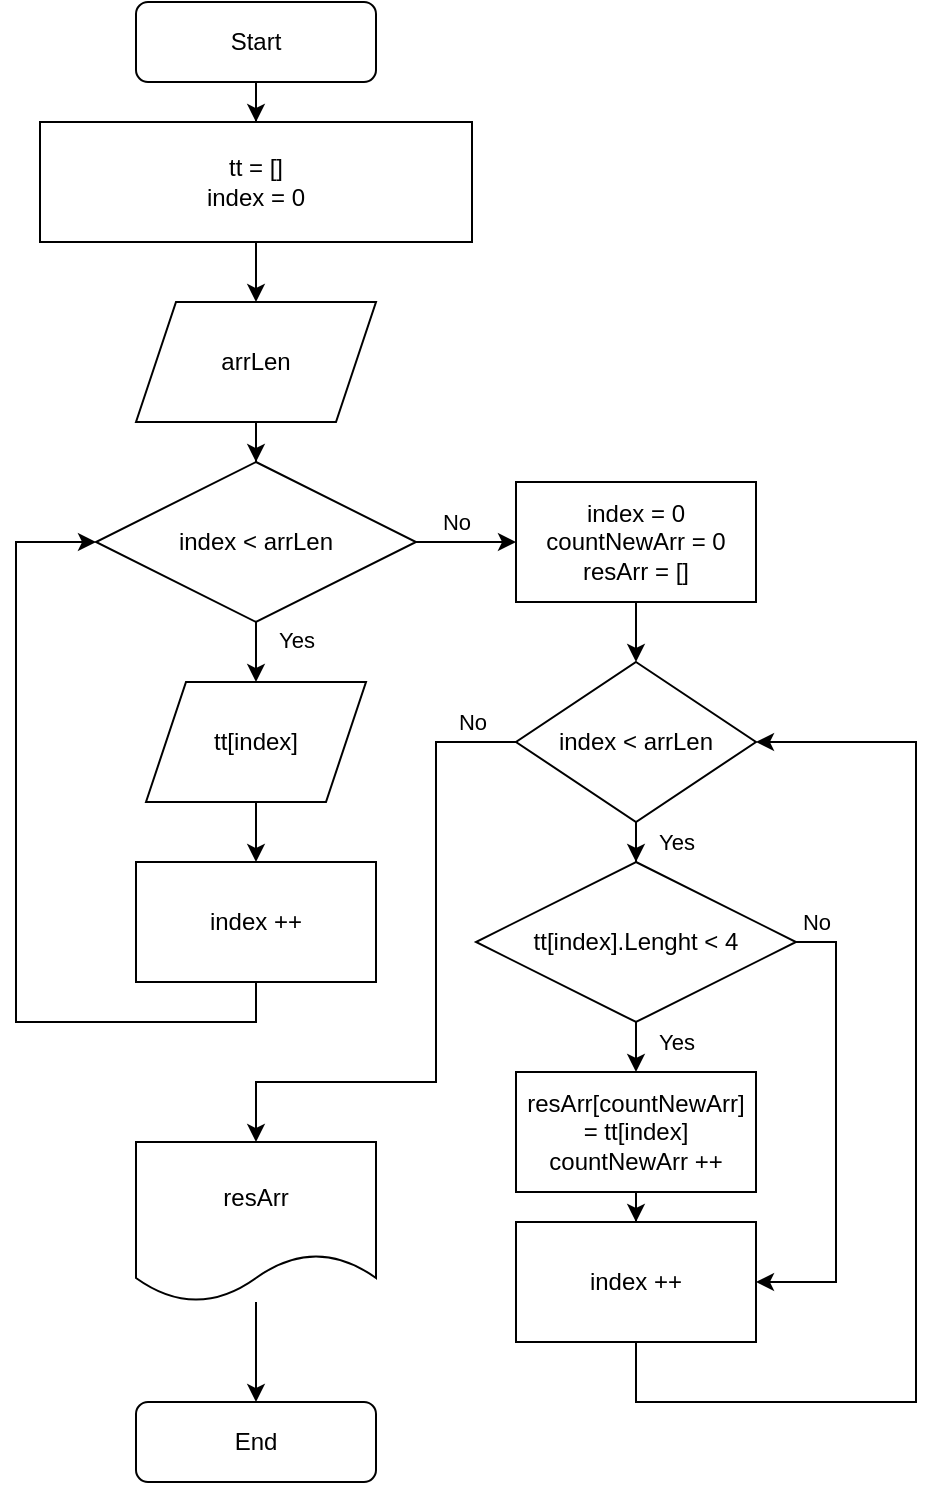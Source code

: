 <mxfile version="21.6.1" type="device">
  <diagram id="C5RBs43oDa-KdzZeNtuy" name="Page-1">
    <mxGraphModel dx="989" dy="539" grid="1" gridSize="10" guides="1" tooltips="1" connect="1" arrows="1" fold="1" page="1" pageScale="1" pageWidth="827" pageHeight="1169" math="0" shadow="0">
      <root>
        <mxCell id="WIyWlLk6GJQsqaUBKTNV-0" />
        <mxCell id="WIyWlLk6GJQsqaUBKTNV-1" parent="WIyWlLk6GJQsqaUBKTNV-0" />
        <mxCell id="ZCCGvJV5tDMOx1kuHRk9-1" value="" style="edgeStyle=orthogonalEdgeStyle;rounded=0;orthogonalLoop=1;jettySize=auto;html=1;" edge="1" parent="WIyWlLk6GJQsqaUBKTNV-1" source="WIyWlLk6GJQsqaUBKTNV-3" target="ZCCGvJV5tDMOx1kuHRk9-0">
          <mxGeometry relative="1" as="geometry" />
        </mxCell>
        <mxCell id="WIyWlLk6GJQsqaUBKTNV-3" value="Start" style="rounded=1;whiteSpace=wrap;html=1;fontSize=12;glass=0;strokeWidth=1;shadow=0;" parent="WIyWlLk6GJQsqaUBKTNV-1" vertex="1">
          <mxGeometry x="170" y="20" width="120" height="40" as="geometry" />
        </mxCell>
        <mxCell id="WIyWlLk6GJQsqaUBKTNV-11" value="End" style="rounded=1;whiteSpace=wrap;html=1;fontSize=12;glass=0;strokeWidth=1;shadow=0;" parent="WIyWlLk6GJQsqaUBKTNV-1" vertex="1">
          <mxGeometry x="170" y="720" width="120" height="40" as="geometry" />
        </mxCell>
        <mxCell id="ZCCGvJV5tDMOx1kuHRk9-3" value="" style="edgeStyle=orthogonalEdgeStyle;rounded=0;orthogonalLoop=1;jettySize=auto;html=1;" edge="1" parent="WIyWlLk6GJQsqaUBKTNV-1" source="ZCCGvJV5tDMOx1kuHRk9-0" target="ZCCGvJV5tDMOx1kuHRk9-2">
          <mxGeometry relative="1" as="geometry" />
        </mxCell>
        <mxCell id="ZCCGvJV5tDMOx1kuHRk9-0" value="&lt;div&gt;tt = []&lt;/div&gt;&lt;div&gt;index = 0&lt;br&gt;&lt;/div&gt;" style="rounded=0;whiteSpace=wrap;html=1;" vertex="1" parent="WIyWlLk6GJQsqaUBKTNV-1">
          <mxGeometry x="122" y="80" width="216" height="60" as="geometry" />
        </mxCell>
        <mxCell id="ZCCGvJV5tDMOx1kuHRk9-5" value="" style="edgeStyle=orthogonalEdgeStyle;rounded=0;orthogonalLoop=1;jettySize=auto;html=1;" edge="1" parent="WIyWlLk6GJQsqaUBKTNV-1" source="ZCCGvJV5tDMOx1kuHRk9-2" target="ZCCGvJV5tDMOx1kuHRk9-4">
          <mxGeometry relative="1" as="geometry" />
        </mxCell>
        <mxCell id="ZCCGvJV5tDMOx1kuHRk9-2" value="arrLen" style="shape=parallelogram;perimeter=parallelogramPerimeter;whiteSpace=wrap;html=1;fixedSize=1;" vertex="1" parent="WIyWlLk6GJQsqaUBKTNV-1">
          <mxGeometry x="170" y="170" width="120" height="60" as="geometry" />
        </mxCell>
        <mxCell id="ZCCGvJV5tDMOx1kuHRk9-8" value="" style="edgeStyle=orthogonalEdgeStyle;rounded=0;orthogonalLoop=1;jettySize=auto;html=1;" edge="1" parent="WIyWlLk6GJQsqaUBKTNV-1" source="ZCCGvJV5tDMOx1kuHRk9-4" target="ZCCGvJV5tDMOx1kuHRk9-7">
          <mxGeometry relative="1" as="geometry" />
        </mxCell>
        <mxCell id="ZCCGvJV5tDMOx1kuHRk9-9" value="Yes" style="edgeLabel;html=1;align=center;verticalAlign=middle;resizable=0;points=[];" vertex="1" connectable="0" parent="ZCCGvJV5tDMOx1kuHRk9-8">
          <mxGeometry x="-0.64" y="1" relative="1" as="geometry">
            <mxPoint x="19" as="offset" />
          </mxGeometry>
        </mxCell>
        <mxCell id="ZCCGvJV5tDMOx1kuHRk9-14" value="" style="edgeStyle=orthogonalEdgeStyle;rounded=0;orthogonalLoop=1;jettySize=auto;html=1;" edge="1" parent="WIyWlLk6GJQsqaUBKTNV-1" source="ZCCGvJV5tDMOx1kuHRk9-4" target="ZCCGvJV5tDMOx1kuHRk9-13">
          <mxGeometry relative="1" as="geometry" />
        </mxCell>
        <mxCell id="ZCCGvJV5tDMOx1kuHRk9-15" value="No" style="edgeLabel;html=1;align=center;verticalAlign=middle;resizable=0;points=[];" vertex="1" connectable="0" parent="ZCCGvJV5tDMOx1kuHRk9-14">
          <mxGeometry x="-0.152" relative="1" as="geometry">
            <mxPoint x="-1" y="-10" as="offset" />
          </mxGeometry>
        </mxCell>
        <mxCell id="ZCCGvJV5tDMOx1kuHRk9-4" value="index &amp;lt; arrLen" style="rhombus;whiteSpace=wrap;html=1;" vertex="1" parent="WIyWlLk6GJQsqaUBKTNV-1">
          <mxGeometry x="150" y="250" width="160" height="80" as="geometry" />
        </mxCell>
        <mxCell id="ZCCGvJV5tDMOx1kuHRk9-11" value="" style="edgeStyle=orthogonalEdgeStyle;rounded=0;orthogonalLoop=1;jettySize=auto;html=1;" edge="1" parent="WIyWlLk6GJQsqaUBKTNV-1" source="ZCCGvJV5tDMOx1kuHRk9-7" target="ZCCGvJV5tDMOx1kuHRk9-10">
          <mxGeometry relative="1" as="geometry" />
        </mxCell>
        <mxCell id="ZCCGvJV5tDMOx1kuHRk9-7" value="tt[index] " style="shape=parallelogram;perimeter=parallelogramPerimeter;whiteSpace=wrap;html=1;fixedSize=1;" vertex="1" parent="WIyWlLk6GJQsqaUBKTNV-1">
          <mxGeometry x="175" y="360" width="110" height="60" as="geometry" />
        </mxCell>
        <mxCell id="ZCCGvJV5tDMOx1kuHRk9-12" style="edgeStyle=orthogonalEdgeStyle;rounded=0;orthogonalLoop=1;jettySize=auto;html=1;entryX=0;entryY=0.5;entryDx=0;entryDy=0;" edge="1" parent="WIyWlLk6GJQsqaUBKTNV-1" source="ZCCGvJV5tDMOx1kuHRk9-10" target="ZCCGvJV5tDMOx1kuHRk9-4">
          <mxGeometry relative="1" as="geometry">
            <Array as="points">
              <mxPoint x="230" y="530" />
              <mxPoint x="110" y="530" />
              <mxPoint x="110" y="290" />
            </Array>
          </mxGeometry>
        </mxCell>
        <mxCell id="ZCCGvJV5tDMOx1kuHRk9-10" value="index ++" style="whiteSpace=wrap;html=1;" vertex="1" parent="WIyWlLk6GJQsqaUBKTNV-1">
          <mxGeometry x="170" y="450" width="120" height="60" as="geometry" />
        </mxCell>
        <mxCell id="ZCCGvJV5tDMOx1kuHRk9-17" value="" style="edgeStyle=orthogonalEdgeStyle;rounded=0;orthogonalLoop=1;jettySize=auto;html=1;" edge="1" parent="WIyWlLk6GJQsqaUBKTNV-1" source="ZCCGvJV5tDMOx1kuHRk9-13" target="ZCCGvJV5tDMOx1kuHRk9-16">
          <mxGeometry relative="1" as="geometry" />
        </mxCell>
        <mxCell id="ZCCGvJV5tDMOx1kuHRk9-13" value="&lt;div&gt;index = 0&lt;/div&gt;&lt;div&gt;countNewArr = 0&lt;/div&gt;&lt;div&gt;resArr = []&lt;br&gt;&lt;/div&gt;" style="whiteSpace=wrap;html=1;" vertex="1" parent="WIyWlLk6GJQsqaUBKTNV-1">
          <mxGeometry x="360" y="260" width="120" height="60" as="geometry" />
        </mxCell>
        <mxCell id="ZCCGvJV5tDMOx1kuHRk9-19" value="" style="edgeStyle=orthogonalEdgeStyle;rounded=0;orthogonalLoop=1;jettySize=auto;html=1;" edge="1" parent="WIyWlLk6GJQsqaUBKTNV-1" source="ZCCGvJV5tDMOx1kuHRk9-16" target="ZCCGvJV5tDMOx1kuHRk9-18">
          <mxGeometry relative="1" as="geometry" />
        </mxCell>
        <mxCell id="ZCCGvJV5tDMOx1kuHRk9-20" value="Yes" style="edgeLabel;html=1;align=center;verticalAlign=middle;resizable=0;points=[];" vertex="1" connectable="0" parent="ZCCGvJV5tDMOx1kuHRk9-19">
          <mxGeometry x="0.107" y="1" relative="1" as="geometry">
            <mxPoint x="21" y="3" as="offset" />
          </mxGeometry>
        </mxCell>
        <mxCell id="ZCCGvJV5tDMOx1kuHRk9-30" value="" style="edgeStyle=orthogonalEdgeStyle;rounded=0;orthogonalLoop=1;jettySize=auto;html=1;entryX=0.5;entryY=0;entryDx=0;entryDy=0;" edge="1" parent="WIyWlLk6GJQsqaUBKTNV-1" source="ZCCGvJV5tDMOx1kuHRk9-16" target="ZCCGvJV5tDMOx1kuHRk9-31">
          <mxGeometry relative="1" as="geometry">
            <mxPoint x="230" y="620" as="targetPoint" />
            <Array as="points">
              <mxPoint x="320" y="390" />
              <mxPoint x="320" y="560" />
              <mxPoint x="230" y="560" />
            </Array>
          </mxGeometry>
        </mxCell>
        <mxCell id="ZCCGvJV5tDMOx1kuHRk9-32" value="No" style="edgeLabel;html=1;align=center;verticalAlign=middle;resizable=0;points=[];" vertex="1" connectable="0" parent="ZCCGvJV5tDMOx1kuHRk9-30">
          <mxGeometry x="-0.857" y="-1" relative="1" as="geometry">
            <mxPoint x="1" y="-9" as="offset" />
          </mxGeometry>
        </mxCell>
        <mxCell id="ZCCGvJV5tDMOx1kuHRk9-16" value="index &amp;lt; arrLen" style="rhombus;whiteSpace=wrap;html=1;" vertex="1" parent="WIyWlLk6GJQsqaUBKTNV-1">
          <mxGeometry x="360" y="350" width="120" height="80" as="geometry" />
        </mxCell>
        <mxCell id="ZCCGvJV5tDMOx1kuHRk9-22" value="" style="edgeStyle=orthogonalEdgeStyle;rounded=0;orthogonalLoop=1;jettySize=auto;html=1;" edge="1" parent="WIyWlLk6GJQsqaUBKTNV-1" source="ZCCGvJV5tDMOx1kuHRk9-18" target="ZCCGvJV5tDMOx1kuHRk9-21">
          <mxGeometry relative="1" as="geometry" />
        </mxCell>
        <mxCell id="ZCCGvJV5tDMOx1kuHRk9-23" value="Yes" style="edgeLabel;html=1;align=center;verticalAlign=middle;resizable=0;points=[];" vertex="1" connectable="0" parent="ZCCGvJV5tDMOx1kuHRk9-22">
          <mxGeometry x="0.106" relative="1" as="geometry">
            <mxPoint x="20" as="offset" />
          </mxGeometry>
        </mxCell>
        <mxCell id="ZCCGvJV5tDMOx1kuHRk9-26" style="edgeStyle=orthogonalEdgeStyle;rounded=0;orthogonalLoop=1;jettySize=auto;html=1;exitX=1;exitY=0.5;exitDx=0;exitDy=0;entryX=1;entryY=0.5;entryDx=0;entryDy=0;" edge="1" parent="WIyWlLk6GJQsqaUBKTNV-1" source="ZCCGvJV5tDMOx1kuHRk9-18" target="ZCCGvJV5tDMOx1kuHRk9-24">
          <mxGeometry relative="1" as="geometry" />
        </mxCell>
        <mxCell id="ZCCGvJV5tDMOx1kuHRk9-27" value="No" style="edgeLabel;html=1;align=center;verticalAlign=middle;resizable=0;points=[];" vertex="1" connectable="0" parent="ZCCGvJV5tDMOx1kuHRk9-26">
          <mxGeometry x="-0.533" y="3" relative="1" as="geometry">
            <mxPoint x="-13" y="-44" as="offset" />
          </mxGeometry>
        </mxCell>
        <mxCell id="ZCCGvJV5tDMOx1kuHRk9-18" value="tt[index].Lenght &amp;lt; 4" style="rhombus;whiteSpace=wrap;html=1;" vertex="1" parent="WIyWlLk6GJQsqaUBKTNV-1">
          <mxGeometry x="340" y="450" width="160" height="80" as="geometry" />
        </mxCell>
        <mxCell id="ZCCGvJV5tDMOx1kuHRk9-25" value="" style="edgeStyle=orthogonalEdgeStyle;rounded=0;orthogonalLoop=1;jettySize=auto;html=1;" edge="1" parent="WIyWlLk6GJQsqaUBKTNV-1" source="ZCCGvJV5tDMOx1kuHRk9-21" target="ZCCGvJV5tDMOx1kuHRk9-24">
          <mxGeometry relative="1" as="geometry" />
        </mxCell>
        <mxCell id="ZCCGvJV5tDMOx1kuHRk9-21" value="&lt;div&gt;resArr[countNewArr] = tt[index]&lt;/div&gt;&lt;div&gt;countNewArr ++&lt;br&gt;&lt;/div&gt;" style="whiteSpace=wrap;html=1;" vertex="1" parent="WIyWlLk6GJQsqaUBKTNV-1">
          <mxGeometry x="360" y="555" width="120" height="60" as="geometry" />
        </mxCell>
        <mxCell id="ZCCGvJV5tDMOx1kuHRk9-28" style="edgeStyle=orthogonalEdgeStyle;rounded=0;orthogonalLoop=1;jettySize=auto;html=1;entryX=1;entryY=0.5;entryDx=0;entryDy=0;" edge="1" parent="WIyWlLk6GJQsqaUBKTNV-1" source="ZCCGvJV5tDMOx1kuHRk9-24" target="ZCCGvJV5tDMOx1kuHRk9-16">
          <mxGeometry relative="1" as="geometry">
            <Array as="points">
              <mxPoint x="420" y="720" />
              <mxPoint x="560" y="720" />
              <mxPoint x="560" y="390" />
            </Array>
          </mxGeometry>
        </mxCell>
        <mxCell id="ZCCGvJV5tDMOx1kuHRk9-24" value="index ++" style="whiteSpace=wrap;html=1;" vertex="1" parent="WIyWlLk6GJQsqaUBKTNV-1">
          <mxGeometry x="360" y="630" width="120" height="60" as="geometry" />
        </mxCell>
        <mxCell id="ZCCGvJV5tDMOx1kuHRk9-33" value="" style="edgeStyle=orthogonalEdgeStyle;rounded=0;orthogonalLoop=1;jettySize=auto;html=1;" edge="1" parent="WIyWlLk6GJQsqaUBKTNV-1" source="ZCCGvJV5tDMOx1kuHRk9-31" target="WIyWlLk6GJQsqaUBKTNV-11">
          <mxGeometry relative="1" as="geometry" />
        </mxCell>
        <mxCell id="ZCCGvJV5tDMOx1kuHRk9-31" value="resArr" style="shape=document;whiteSpace=wrap;html=1;boundedLbl=1;" vertex="1" parent="WIyWlLk6GJQsqaUBKTNV-1">
          <mxGeometry x="170" y="590" width="120" height="80" as="geometry" />
        </mxCell>
      </root>
    </mxGraphModel>
  </diagram>
</mxfile>
